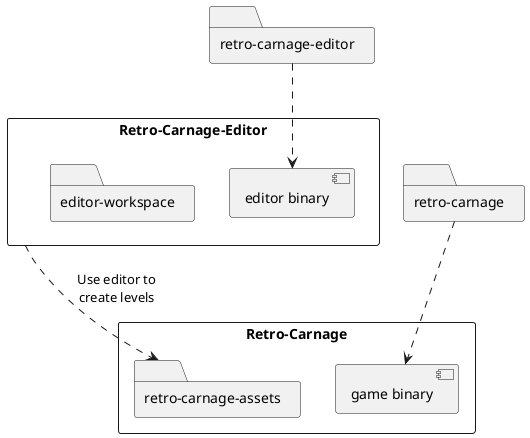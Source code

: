 @startuml "Repositories"

folder "retro-carnage-editor" as RCESource {

}

rectangle "Retro-Carnage-Editor" as RCE {
    component "editor binary" as EA
    folder "editor-workspace" as EW
}

RCESource ..> EA

folder "retro-carnage" as RCSource 

rectangle "Retro-Carnage" {
    component "game binary" as RC
    folder "retro-carnage-assets" as RCA
}

RCSource ..> RC
RCE ..> RCA : Use editor to\ncreate levels

@enduml